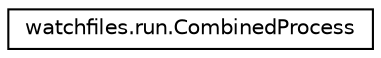 digraph "Graphical Class Hierarchy"
{
 // LATEX_PDF_SIZE
  edge [fontname="Helvetica",fontsize="10",labelfontname="Helvetica",labelfontsize="10"];
  node [fontname="Helvetica",fontsize="10",shape=record];
  rankdir="LR";
  Node0 [label="watchfiles.run.CombinedProcess",height=0.2,width=0.4,color="black", fillcolor="white", style="filled",URL="$classwatchfiles_1_1run_1_1CombinedProcess.html",tooltip=" "];
}

